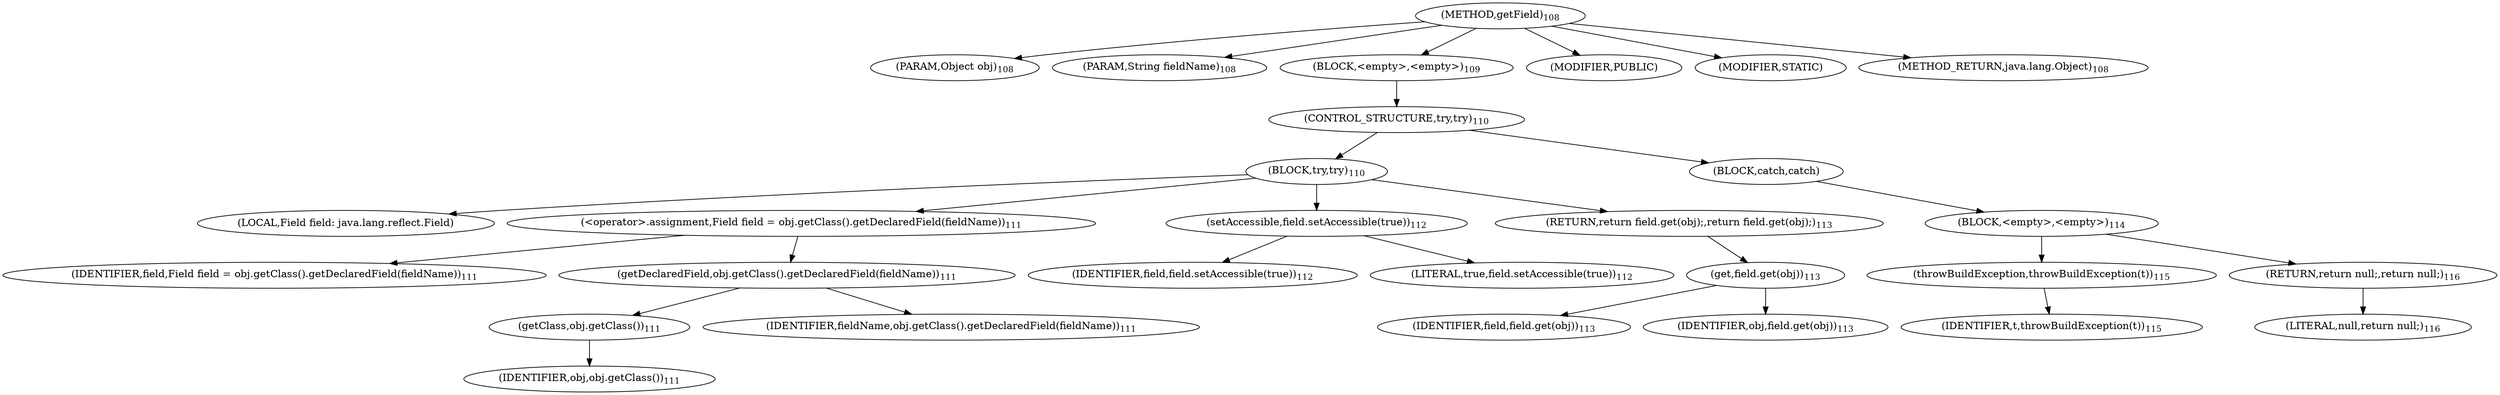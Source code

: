 digraph "getField" {  
"129" [label = <(METHOD,getField)<SUB>108</SUB>> ]
"130" [label = <(PARAM,Object obj)<SUB>108</SUB>> ]
"131" [label = <(PARAM,String fieldName)<SUB>108</SUB>> ]
"132" [label = <(BLOCK,&lt;empty&gt;,&lt;empty&gt;)<SUB>109</SUB>> ]
"133" [label = <(CONTROL_STRUCTURE,try,try)<SUB>110</SUB>> ]
"134" [label = <(BLOCK,try,try)<SUB>110</SUB>> ]
"135" [label = <(LOCAL,Field field: java.lang.reflect.Field)> ]
"136" [label = <(&lt;operator&gt;.assignment,Field field = obj.getClass().getDeclaredField(fieldName))<SUB>111</SUB>> ]
"137" [label = <(IDENTIFIER,field,Field field = obj.getClass().getDeclaredField(fieldName))<SUB>111</SUB>> ]
"138" [label = <(getDeclaredField,obj.getClass().getDeclaredField(fieldName))<SUB>111</SUB>> ]
"139" [label = <(getClass,obj.getClass())<SUB>111</SUB>> ]
"140" [label = <(IDENTIFIER,obj,obj.getClass())<SUB>111</SUB>> ]
"141" [label = <(IDENTIFIER,fieldName,obj.getClass().getDeclaredField(fieldName))<SUB>111</SUB>> ]
"142" [label = <(setAccessible,field.setAccessible(true))<SUB>112</SUB>> ]
"143" [label = <(IDENTIFIER,field,field.setAccessible(true))<SUB>112</SUB>> ]
"144" [label = <(LITERAL,true,field.setAccessible(true))<SUB>112</SUB>> ]
"145" [label = <(RETURN,return field.get(obj);,return field.get(obj);)<SUB>113</SUB>> ]
"146" [label = <(get,field.get(obj))<SUB>113</SUB>> ]
"147" [label = <(IDENTIFIER,field,field.get(obj))<SUB>113</SUB>> ]
"148" [label = <(IDENTIFIER,obj,field.get(obj))<SUB>113</SUB>> ]
"149" [label = <(BLOCK,catch,catch)> ]
"150" [label = <(BLOCK,&lt;empty&gt;,&lt;empty&gt;)<SUB>114</SUB>> ]
"151" [label = <(throwBuildException,throwBuildException(t))<SUB>115</SUB>> ]
"152" [label = <(IDENTIFIER,t,throwBuildException(t))<SUB>115</SUB>> ]
"153" [label = <(RETURN,return null;,return null;)<SUB>116</SUB>> ]
"154" [label = <(LITERAL,null,return null;)<SUB>116</SUB>> ]
"155" [label = <(MODIFIER,PUBLIC)> ]
"156" [label = <(MODIFIER,STATIC)> ]
"157" [label = <(METHOD_RETURN,java.lang.Object)<SUB>108</SUB>> ]
  "129" -> "130" 
  "129" -> "131" 
  "129" -> "132" 
  "129" -> "155" 
  "129" -> "156" 
  "129" -> "157" 
  "132" -> "133" 
  "133" -> "134" 
  "133" -> "149" 
  "134" -> "135" 
  "134" -> "136" 
  "134" -> "142" 
  "134" -> "145" 
  "136" -> "137" 
  "136" -> "138" 
  "138" -> "139" 
  "138" -> "141" 
  "139" -> "140" 
  "142" -> "143" 
  "142" -> "144" 
  "145" -> "146" 
  "146" -> "147" 
  "146" -> "148" 
  "149" -> "150" 
  "150" -> "151" 
  "150" -> "153" 
  "151" -> "152" 
  "153" -> "154" 
}
